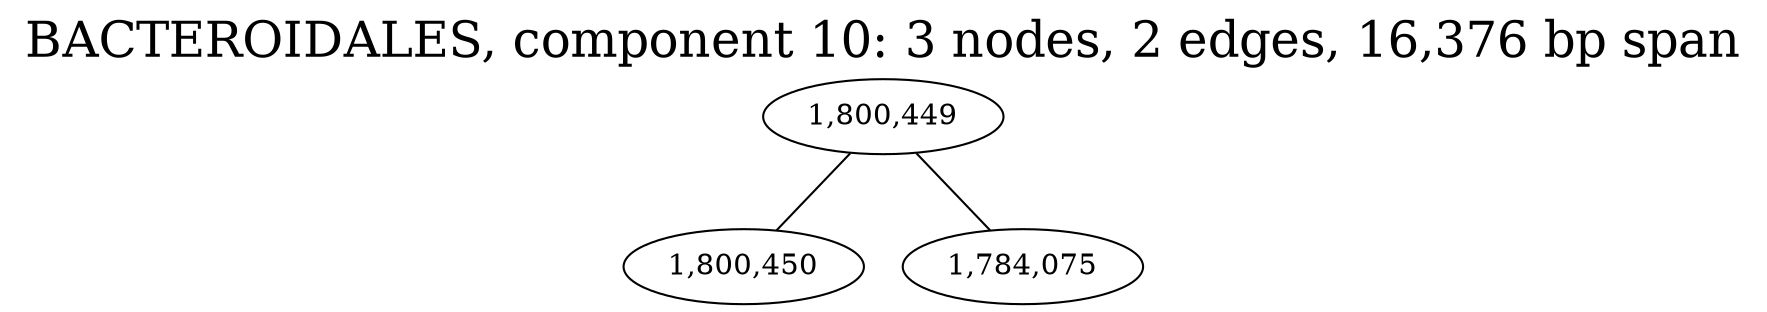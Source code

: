graph BACTEROIDALES_cc10 {
	overlap="prism50";
	outputorder="edgesfirst";
	node [style="filled"];
	label="BACTEROIDALES, component 10: 3 nodes, 2 edges, 16,376 bp span";
	labelloc="t";
	fontsize=24;
	"1,800,449" [fillcolor="#ffffff", fontcolor="#000000"];
	"1,800,450" [fillcolor="#ffffff", fontcolor="#000000"];
	"1,784,075" [fillcolor="#ffffff", fontcolor="#000000"];
	"1,800,449" -- "1,800,450";
	"1,800,449" -- "1,784,075";
}